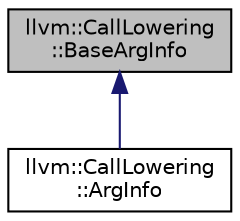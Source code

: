 digraph "llvm::CallLowering::BaseArgInfo"
{
 // LATEX_PDF_SIZE
  bgcolor="transparent";
  edge [fontname="Helvetica",fontsize="10",labelfontname="Helvetica",labelfontsize="10"];
  node [fontname="Helvetica",fontsize="10",shape=record];
  Node1 [label="llvm::CallLowering\l::BaseArgInfo",height=0.2,width=0.4,color="black", fillcolor="grey75", style="filled", fontcolor="black",tooltip=" "];
  Node1 -> Node2 [dir="back",color="midnightblue",fontsize="10",style="solid",fontname="Helvetica"];
  Node2 [label="llvm::CallLowering\l::ArgInfo",height=0.2,width=0.4,color="black",URL="$structllvm_1_1CallLowering_1_1ArgInfo.html",tooltip=" "];
}
